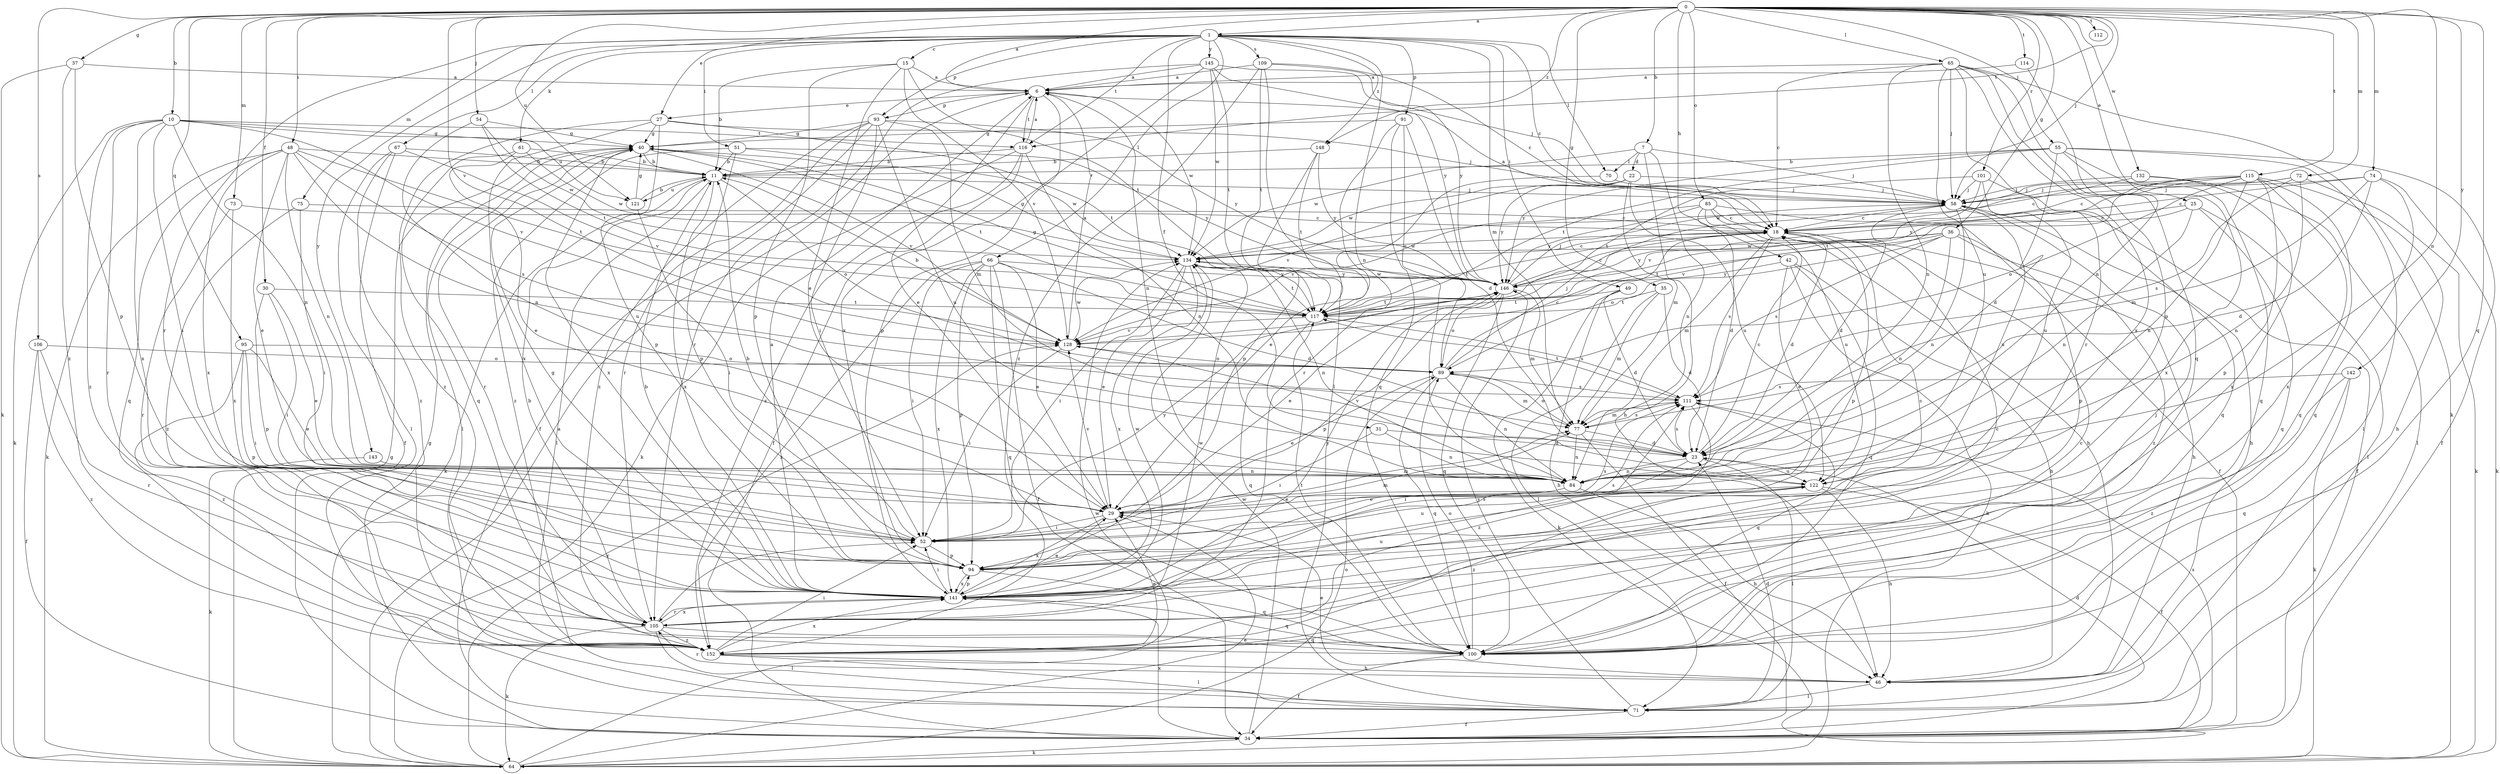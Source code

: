 strict digraph  {
0;
1;
6;
7;
10;
11;
15;
18;
22;
23;
25;
27;
29;
30;
31;
34;
35;
36;
37;
40;
42;
46;
48;
49;
51;
52;
54;
55;
58;
61;
64;
65;
66;
67;
70;
71;
72;
73;
74;
75;
77;
84;
85;
89;
91;
93;
94;
95;
100;
101;
105;
106;
109;
111;
112;
114;
115;
116;
117;
121;
122;
128;
132;
134;
141;
142;
143;
145;
146;
148;
152;
0 -> 1  [label=a];
0 -> 6  [label=a];
0 -> 7  [label=b];
0 -> 10  [label=b];
0 -> 25  [label=e];
0 -> 27  [label=e];
0 -> 30  [label=f];
0 -> 35  [label=g];
0 -> 36  [label=g];
0 -> 37  [label=g];
0 -> 42  [label=h];
0 -> 48  [label=i];
0 -> 54  [label=j];
0 -> 55  [label=j];
0 -> 58  [label=j];
0 -> 65  [label=l];
0 -> 72  [label=m];
0 -> 73  [label=m];
0 -> 74  [label=m];
0 -> 84  [label=n];
0 -> 85  [label=o];
0 -> 95  [label=q];
0 -> 100  [label=q];
0 -> 101  [label=r];
0 -> 106  [label=s];
0 -> 112  [label=t];
0 -> 114  [label=t];
0 -> 115  [label=t];
0 -> 116  [label=t];
0 -> 121  [label=u];
0 -> 128  [label=v];
0 -> 132  [label=w];
0 -> 142  [label=y];
0 -> 148  [label=z];
1 -> 15  [label=c];
1 -> 18  [label=c];
1 -> 31  [label=f];
1 -> 49  [label=i];
1 -> 51  [label=i];
1 -> 61  [label=k];
1 -> 66  [label=l];
1 -> 67  [label=l];
1 -> 70  [label=l];
1 -> 75  [label=m];
1 -> 77  [label=m];
1 -> 84  [label=n];
1 -> 91  [label=p];
1 -> 93  [label=p];
1 -> 105  [label=r];
1 -> 109  [label=s];
1 -> 116  [label=t];
1 -> 143  [label=y];
1 -> 145  [label=y];
1 -> 148  [label=z];
6 -> 27  [label=e];
6 -> 29  [label=e];
6 -> 84  [label=n];
6 -> 93  [label=p];
6 -> 94  [label=p];
6 -> 116  [label=t];
6 -> 134  [label=w];
7 -> 22  [label=d];
7 -> 46  [label=h];
7 -> 58  [label=j];
7 -> 70  [label=l];
7 -> 84  [label=n];
7 -> 134  [label=w];
10 -> 40  [label=g];
10 -> 52  [label=i];
10 -> 64  [label=k];
10 -> 84  [label=n];
10 -> 105  [label=r];
10 -> 116  [label=t];
10 -> 121  [label=u];
10 -> 128  [label=v];
10 -> 141  [label=x];
10 -> 152  [label=z];
11 -> 58  [label=j];
11 -> 64  [label=k];
11 -> 71  [label=l];
11 -> 89  [label=o];
11 -> 121  [label=u];
11 -> 141  [label=x];
15 -> 6  [label=a];
15 -> 11  [label=b];
15 -> 29  [label=e];
15 -> 94  [label=p];
15 -> 117  [label=t];
15 -> 128  [label=v];
18 -> 6  [label=a];
18 -> 23  [label=d];
18 -> 46  [label=h];
18 -> 77  [label=m];
18 -> 94  [label=p];
18 -> 111  [label=s];
18 -> 117  [label=t];
18 -> 134  [label=w];
22 -> 58  [label=j];
22 -> 77  [label=m];
22 -> 122  [label=u];
22 -> 128  [label=v];
22 -> 134  [label=w];
22 -> 146  [label=y];
23 -> 18  [label=c];
23 -> 52  [label=i];
23 -> 71  [label=l];
23 -> 84  [label=n];
23 -> 111  [label=s];
23 -> 122  [label=u];
23 -> 128  [label=v];
25 -> 18  [label=c];
25 -> 71  [label=l];
25 -> 84  [label=n];
25 -> 100  [label=q];
25 -> 128  [label=v];
27 -> 40  [label=g];
27 -> 58  [label=j];
27 -> 94  [label=p];
27 -> 117  [label=t];
27 -> 141  [label=x];
27 -> 152  [label=z];
29 -> 52  [label=i];
29 -> 77  [label=m];
29 -> 128  [label=v];
29 -> 141  [label=x];
30 -> 29  [label=e];
30 -> 52  [label=i];
30 -> 94  [label=p];
30 -> 117  [label=t];
31 -> 23  [label=d];
31 -> 52  [label=i];
31 -> 84  [label=n];
34 -> 23  [label=d];
34 -> 40  [label=g];
34 -> 64  [label=k];
34 -> 111  [label=s];
34 -> 134  [label=w];
34 -> 141  [label=x];
35 -> 23  [label=d];
35 -> 71  [label=l];
35 -> 77  [label=m];
35 -> 117  [label=t];
36 -> 84  [label=n];
36 -> 89  [label=o];
36 -> 94  [label=p];
36 -> 111  [label=s];
36 -> 117  [label=t];
36 -> 134  [label=w];
36 -> 146  [label=y];
36 -> 152  [label=z];
37 -> 6  [label=a];
37 -> 64  [label=k];
37 -> 94  [label=p];
37 -> 152  [label=z];
40 -> 11  [label=b];
40 -> 71  [label=l];
40 -> 105  [label=r];
40 -> 117  [label=t];
40 -> 128  [label=v];
40 -> 141  [label=x];
42 -> 29  [label=e];
42 -> 46  [label=h];
42 -> 64  [label=k];
42 -> 100  [label=q];
42 -> 146  [label=y];
46 -> 29  [label=e];
46 -> 71  [label=l];
46 -> 105  [label=r];
48 -> 11  [label=b];
48 -> 29  [label=e];
48 -> 64  [label=k];
48 -> 84  [label=n];
48 -> 100  [label=q];
48 -> 111  [label=s];
48 -> 117  [label=t];
48 -> 122  [label=u];
48 -> 141  [label=x];
49 -> 23  [label=d];
49 -> 46  [label=h];
49 -> 64  [label=k];
49 -> 117  [label=t];
51 -> 11  [label=b];
51 -> 94  [label=p];
51 -> 134  [label=w];
51 -> 146  [label=y];
51 -> 152  [label=z];
52 -> 11  [label=b];
52 -> 77  [label=m];
52 -> 94  [label=p];
52 -> 111  [label=s];
52 -> 122  [label=u];
52 -> 146  [label=y];
54 -> 40  [label=g];
54 -> 84  [label=n];
54 -> 117  [label=t];
54 -> 134  [label=w];
55 -> 11  [label=b];
55 -> 23  [label=d];
55 -> 34  [label=f];
55 -> 71  [label=l];
55 -> 100  [label=q];
55 -> 117  [label=t];
55 -> 141  [label=x];
55 -> 146  [label=y];
58 -> 18  [label=c];
58 -> 23  [label=d];
58 -> 34  [label=f];
58 -> 46  [label=h];
58 -> 84  [label=n];
58 -> 122  [label=u];
61 -> 11  [label=b];
61 -> 29  [label=e];
61 -> 100  [label=q];
61 -> 134  [label=w];
64 -> 6  [label=a];
64 -> 29  [label=e];
64 -> 40  [label=g];
64 -> 89  [label=o];
64 -> 128  [label=v];
64 -> 134  [label=w];
65 -> 6  [label=a];
65 -> 18  [label=c];
65 -> 58  [label=j];
65 -> 64  [label=k];
65 -> 84  [label=n];
65 -> 94  [label=p];
65 -> 100  [label=q];
65 -> 105  [label=r];
65 -> 122  [label=u];
65 -> 141  [label=x];
66 -> 23  [label=d];
66 -> 29  [label=e];
66 -> 34  [label=f];
66 -> 52  [label=i];
66 -> 94  [label=p];
66 -> 100  [label=q];
66 -> 141  [label=x];
66 -> 146  [label=y];
66 -> 152  [label=z];
67 -> 11  [label=b];
67 -> 34  [label=f];
67 -> 71  [label=l];
67 -> 128  [label=v];
67 -> 152  [label=z];
70 -> 29  [label=e];
70 -> 58  [label=j];
71 -> 23  [label=d];
71 -> 34  [label=f];
71 -> 146  [label=y];
72 -> 58  [label=j];
72 -> 64  [label=k];
72 -> 84  [label=n];
72 -> 111  [label=s];
72 -> 134  [label=w];
73 -> 18  [label=c];
73 -> 105  [label=r];
73 -> 141  [label=x];
74 -> 18  [label=c];
74 -> 23  [label=d];
74 -> 58  [label=j];
74 -> 64  [label=k];
74 -> 77  [label=m];
74 -> 100  [label=q];
75 -> 18  [label=c];
75 -> 52  [label=i];
75 -> 152  [label=z];
77 -> 23  [label=d];
77 -> 34  [label=f];
77 -> 84  [label=n];
77 -> 89  [label=o];
77 -> 111  [label=s];
84 -> 29  [label=e];
84 -> 46  [label=h];
85 -> 18  [label=c];
85 -> 23  [label=d];
85 -> 34  [label=f];
85 -> 46  [label=h];
85 -> 122  [label=u];
85 -> 128  [label=v];
85 -> 146  [label=y];
89 -> 18  [label=c];
89 -> 29  [label=e];
89 -> 58  [label=j];
89 -> 77  [label=m];
89 -> 84  [label=n];
89 -> 100  [label=q];
89 -> 111  [label=s];
91 -> 23  [label=d];
91 -> 40  [label=g];
91 -> 89  [label=o];
91 -> 100  [label=q];
91 -> 105  [label=r];
93 -> 34  [label=f];
93 -> 40  [label=g];
93 -> 52  [label=i];
93 -> 77  [label=m];
93 -> 105  [label=r];
93 -> 122  [label=u];
93 -> 146  [label=y];
93 -> 152  [label=z];
94 -> 18  [label=c];
94 -> 100  [label=q];
94 -> 111  [label=s];
94 -> 141  [label=x];
95 -> 29  [label=e];
95 -> 52  [label=i];
95 -> 89  [label=o];
95 -> 94  [label=p];
95 -> 152  [label=z];
100 -> 34  [label=f];
100 -> 89  [label=o];
100 -> 117  [label=t];
101 -> 58  [label=j];
101 -> 100  [label=q];
101 -> 117  [label=t];
101 -> 122  [label=u];
101 -> 128  [label=v];
105 -> 11  [label=b];
105 -> 18  [label=c];
105 -> 52  [label=i];
105 -> 58  [label=j];
105 -> 64  [label=k];
105 -> 71  [label=l];
105 -> 100  [label=q];
105 -> 134  [label=w];
105 -> 141  [label=x];
105 -> 152  [label=z];
106 -> 34  [label=f];
106 -> 89  [label=o];
106 -> 105  [label=r];
106 -> 152  [label=z];
109 -> 6  [label=a];
109 -> 18  [label=c];
109 -> 71  [label=l];
109 -> 117  [label=t];
109 -> 146  [label=y];
109 -> 152  [label=z];
111 -> 77  [label=m];
111 -> 100  [label=q];
111 -> 117  [label=t];
111 -> 152  [label=z];
114 -> 6  [label=a];
114 -> 84  [label=n];
115 -> 18  [label=c];
115 -> 46  [label=h];
115 -> 58  [label=j];
115 -> 84  [label=n];
115 -> 89  [label=o];
115 -> 94  [label=p];
115 -> 100  [label=q];
115 -> 117  [label=t];
115 -> 141  [label=x];
115 -> 146  [label=y];
116 -> 6  [label=a];
116 -> 11  [label=b];
116 -> 34  [label=f];
116 -> 64  [label=k];
116 -> 84  [label=n];
116 -> 152  [label=z];
117 -> 40  [label=g];
117 -> 100  [label=q];
117 -> 111  [label=s];
117 -> 128  [label=v];
121 -> 11  [label=b];
121 -> 40  [label=g];
121 -> 52  [label=i];
122 -> 29  [label=e];
122 -> 34  [label=f];
122 -> 46  [label=h];
122 -> 152  [label=z];
128 -> 6  [label=a];
128 -> 11  [label=b];
128 -> 52  [label=i];
128 -> 89  [label=o];
128 -> 134  [label=w];
132 -> 18  [label=c];
132 -> 58  [label=j];
132 -> 71  [label=l];
132 -> 141  [label=x];
134 -> 18  [label=c];
134 -> 29  [label=e];
134 -> 40  [label=g];
134 -> 52  [label=i];
134 -> 84  [label=n];
134 -> 117  [label=t];
134 -> 141  [label=x];
134 -> 146  [label=y];
141 -> 6  [label=a];
141 -> 11  [label=b];
141 -> 29  [label=e];
141 -> 40  [label=g];
141 -> 52  [label=i];
141 -> 94  [label=p];
141 -> 100  [label=q];
141 -> 105  [label=r];
141 -> 111  [label=s];
141 -> 122  [label=u];
141 -> 134  [label=w];
141 -> 146  [label=y];
142 -> 64  [label=k];
142 -> 100  [label=q];
142 -> 111  [label=s];
142 -> 152  [label=z];
143 -> 64  [label=k];
143 -> 84  [label=n];
145 -> 6  [label=a];
145 -> 58  [label=j];
145 -> 105  [label=r];
145 -> 117  [label=t];
145 -> 134  [label=w];
145 -> 141  [label=x];
145 -> 146  [label=y];
146 -> 18  [label=c];
146 -> 29  [label=e];
146 -> 58  [label=j];
146 -> 77  [label=m];
146 -> 89  [label=o];
146 -> 94  [label=p];
146 -> 100  [label=q];
146 -> 117  [label=t];
146 -> 134  [label=w];
148 -> 11  [label=b];
148 -> 94  [label=p];
148 -> 117  [label=t];
148 -> 146  [label=y];
152 -> 18  [label=c];
152 -> 29  [label=e];
152 -> 46  [label=h];
152 -> 52  [label=i];
152 -> 71  [label=l];
152 -> 141  [label=x];
}
